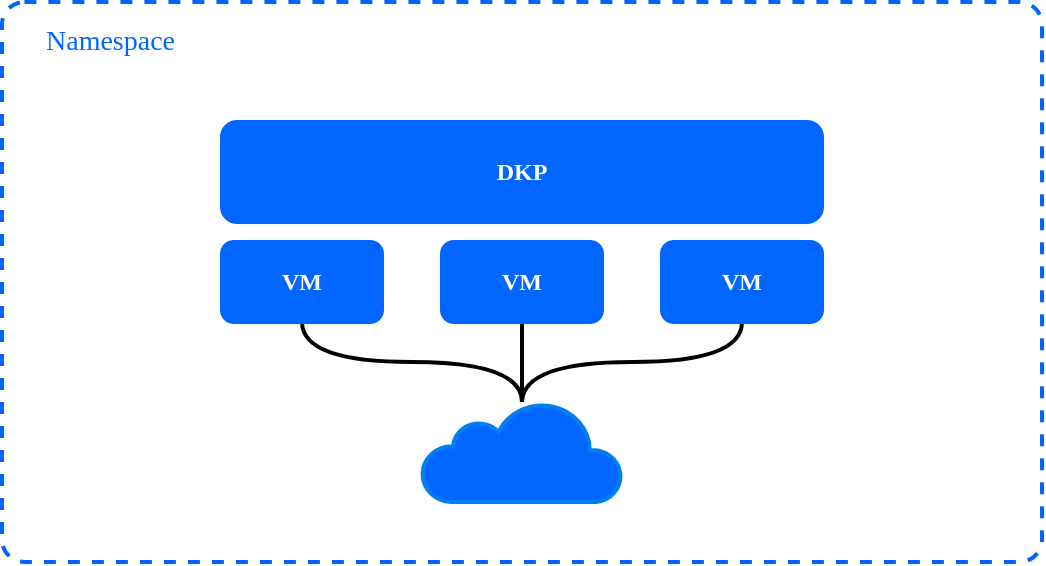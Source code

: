 <mxfile>
    <diagram id="b9O8rZIneWjr-P9MC5kQ" name="DKP">
        <mxGraphModel dx="527" dy="889" grid="1" gridSize="10" guides="1" tooltips="1" connect="1" arrows="1" fold="1" page="1" pageScale="1" pageWidth="850" pageHeight="1100" math="0" shadow="0">
            <root>
                <mxCell id="0"/>
                <mxCell id="1" parent="0"/>
                <mxCell id="KZ__pssaalwZhVSVFkkO-1" value="" style="rounded=1;whiteSpace=wrap;html=1;fillColor=#FFFFFF;fontColor=#0066ff;strokeColor=#0066ff;arcSize=4;strokeWidth=2;fontFamily=JetBrains Mono;fontSource=https%3A%2F%2Ffonts.googleapis.com%2Fcss%3Ffamily%3DJetBrains%2BMono;dashed=1;" vertex="1" parent="1">
                    <mxGeometry x="40" y="120" width="520" height="280" as="geometry"/>
                </mxCell>
                <mxCell id="KZ__pssaalwZhVSVFkkO-2" value="Namespace" style="text;html=1;strokeColor=none;fillColor=none;align=left;verticalAlign=middle;whiteSpace=wrap;rounded=0;fontColor=#0066ff;strokeWidth=2;fontFamily=JetBrains Mono;fontSource=https%3A%2F%2Ffonts.googleapis.com%2Fcss%3Ffamily%3DJetBrains%2BMono;fontSize=14;" vertex="1" parent="1">
                    <mxGeometry x="60" y="130" width="60" height="20" as="geometry"/>
                </mxCell>
                <mxCell id="HVMJYCdbByCac82Y2Law-2" style="edgeStyle=orthogonalEdgeStyle;html=1;exitX=0.5;exitY=1;exitDx=0;exitDy=0;curved=1;strokeWidth=2;strokeColor=#000000;endArrow=none;endFill=0;" edge="1" parent="1" source="KZ__pssaalwZhVSVFkkO-3" target="HVMJYCdbByCac82Y2Law-1">
                    <mxGeometry relative="1" as="geometry"/>
                </mxCell>
                <mxCell id="KZ__pssaalwZhVSVFkkO-3" value="VM" style="rounded=1;whiteSpace=wrap;html=1;fillColor=#0066ff;fontColor=#FFFFFF;strokeColor=#0066ff;strokeWidth=2;fontFamily=JetBrains Mono;fontSource=https%3A%2F%2Ffonts.googleapis.com%2Fcss%3Ffamily%3DJetBrains%2BMono;fontStyle=1" vertex="1" parent="1">
                    <mxGeometry x="150" y="240" width="80" height="40" as="geometry"/>
                </mxCell>
                <mxCell id="zBuhsIEzXWVct3BQoB1n-1" style="edgeStyle=orthogonalEdgeStyle;curved=1;html=1;exitX=0.5;exitY=1;exitDx=0;exitDy=0;strokeColor=#000000;strokeWidth=2;endArrow=none;endFill=0;" edge="1" parent="1" source="KZ__pssaalwZhVSVFkkO-10" target="HVMJYCdbByCac82Y2Law-1">
                    <mxGeometry relative="1" as="geometry"/>
                </mxCell>
                <mxCell id="KZ__pssaalwZhVSVFkkO-10" value="VM" style="rounded=1;whiteSpace=wrap;html=1;fillColor=#0066ff;fontColor=#FFFFFF;strokeColor=#0066ff;strokeWidth=2;fontFamily=JetBrains Mono;fontSource=https%3A%2F%2Ffonts.googleapis.com%2Fcss%3Ffamily%3DJetBrains%2BMono;fontStyle=1" vertex="1" parent="1">
                    <mxGeometry x="260" y="240" width="80" height="40" as="geometry"/>
                </mxCell>
                <mxCell id="zBuhsIEzXWVct3BQoB1n-2" style="edgeStyle=orthogonalEdgeStyle;curved=1;html=1;exitX=0.5;exitY=1;exitDx=0;exitDy=0;strokeColor=#000000;strokeWidth=2;endArrow=none;endFill=0;" edge="1" parent="1" source="KZ__pssaalwZhVSVFkkO-18">
                    <mxGeometry relative="1" as="geometry">
                        <mxPoint x="300" y="320" as="targetPoint"/>
                    </mxGeometry>
                </mxCell>
                <mxCell id="KZ__pssaalwZhVSVFkkO-18" value="VM" style="rounded=1;whiteSpace=wrap;html=1;fillColor=#0066ff;fontColor=#FFFFFF;strokeColor=#0066ff;strokeWidth=2;fontFamily=JetBrains Mono;fontSource=https%3A%2F%2Ffonts.googleapis.com%2Fcss%3Ffamily%3DJetBrains%2BMono;fontStyle=1" vertex="1" parent="1">
                    <mxGeometry x="370" y="240" width="80" height="40" as="geometry"/>
                </mxCell>
                <mxCell id="KZ__pssaalwZhVSVFkkO-19" value="DKP" style="rounded=1;whiteSpace=wrap;html=1;fillColor=#0066ff;fontColor=#FFFFFF;strokeColor=#0066ff;strokeWidth=2;fontFamily=JetBrains Mono;fontSource=https%3A%2F%2Ffonts.googleapis.com%2Fcss%3Ffamily%3DJetBrains%2BMono;fontStyle=1" vertex="1" parent="1">
                    <mxGeometry x="150" y="180" width="300" height="50" as="geometry"/>
                </mxCell>
                <mxCell id="HVMJYCdbByCac82Y2Law-1" value="" style="html=1;verticalLabelPosition=bottom;align=center;labelBackgroundColor=#ffffff;verticalAlign=top;strokeWidth=2;strokeColor=#0080F0;shadow=0;dashed=0;shape=mxgraph.ios7.icons.cloud;fontSize=14;fillColor=#0066FF;" vertex="1" parent="1">
                    <mxGeometry x="250" y="320" width="100" height="50" as="geometry"/>
                </mxCell>
            </root>
        </mxGraphModel>
    </diagram>
    <diagram id="2xkKjrrqf5umLNx4A2ML" name="PODS and VMS">
        <mxGraphModel dx="767" dy="889" grid="1" gridSize="10" guides="1" tooltips="1" connect="1" arrows="1" fold="1" page="1" pageScale="1" pageWidth="690" pageHeight="980" math="0" shadow="0">
            <root>
                <mxCell id="0"/>
                <mxCell id="1" parent="0"/>
                <mxCell id="S7Z1PFq_hIaQKoyHMAMb-1" value="" style="rounded=1;whiteSpace=wrap;html=1;fillColor=#FFFFFF;fontColor=#0066ff;strokeColor=#0066ff;arcSize=4;strokeWidth=2;fontFamily=JetBrains Mono;fontSource=https%3A%2F%2Ffonts.googleapis.com%2Fcss%3Ffamily%3DJetBrains%2BMono;dashed=1;" parent="1" vertex="1">
                    <mxGeometry x="40" y="120" width="520" height="280" as="geometry"/>
                </mxCell>
                <mxCell id="S7Z1PFq_hIaQKoyHMAMb-2" value="Namespace" style="text;html=1;strokeColor=none;fillColor=none;align=left;verticalAlign=middle;whiteSpace=wrap;rounded=0;fontColor=#0066ff;strokeWidth=2;fontFamily=JetBrains Mono;fontSource=https%3A%2F%2Ffonts.googleapis.com%2Fcss%3Ffamily%3DJetBrains%2BMono;fontSize=14;" parent="1" vertex="1">
                    <mxGeometry x="60" y="130" width="60" height="20" as="geometry"/>
                </mxCell>
                <mxCell id="S7Z1PFq_hIaQKoyHMAMb-3" value="VM" style="rounded=1;whiteSpace=wrap;html=1;fillColor=#0066ff;fontColor=#FFFFFF;strokeColor=#0066ff;strokeWidth=2;fontFamily=JetBrains Mono;fontSource=https%3A%2F%2Ffonts.googleapis.com%2Fcss%3Ffamily%3DJetBrains%2BMono;fontStyle=1" parent="1" vertex="1">
                    <mxGeometry x="70" y="200" width="80" height="40" as="geometry"/>
                </mxCell>
                <mxCell id="S7Z1PFq_hIaQKoyHMAMb-10" value="VM" style="rounded=1;whiteSpace=wrap;html=1;fillColor=#0066ff;fontColor=#FFFFFF;strokeColor=#0066ff;strokeWidth=2;fontFamily=JetBrains Mono;fontSource=https%3A%2F%2Ffonts.googleapis.com%2Fcss%3Ffamily%3DJetBrains%2BMono;fontStyle=1" parent="1" vertex="1">
                    <mxGeometry x="450" y="190" width="80" height="40" as="geometry"/>
                </mxCell>
                <mxCell id="S7Z1PFq_hIaQKoyHMAMb-15" style="edgeStyle=entityRelationEdgeStyle;html=1;strokeWidth=2;fontSize=14;endArrow=none;endFill=0;strokeColor=#212121;" parent="1" source="S7Z1PFq_hIaQKoyHMAMb-17" target="S7Z1PFq_hIaQKoyHMAMb-3" edge="1">
                    <mxGeometry relative="1" as="geometry"/>
                </mxCell>
                <mxCell id="S7Z1PFq_hIaQKoyHMAMb-16" style="edgeStyle=entityRelationEdgeStyle;html=1;strokeWidth=2;fontSize=14;endArrow=none;endFill=0;strokeColor=#212121;" parent="1" source="S7Z1PFq_hIaQKoyHMAMb-17" target="S7Z1PFq_hIaQKoyHMAMb-10" edge="1">
                    <mxGeometry relative="1" as="geometry"/>
                </mxCell>
                <mxCell id="S7Z1PFq_hIaQKoyHMAMb-20" style="edgeStyle=entityRelationEdgeStyle;html=1;strokeColor=#212121;strokeWidth=2;fontSize=14;endArrow=none;endFill=0;" parent="1" source="S7Z1PFq_hIaQKoyHMAMb-17" target="S7Z1PFq_hIaQKoyHMAMb-18" edge="1">
                    <mxGeometry relative="1" as="geometry"/>
                </mxCell>
                <mxCell id="S7Z1PFq_hIaQKoyHMAMb-17" value="" style="html=1;verticalLabelPosition=bottom;align=center;labelBackgroundColor=#ffffff;verticalAlign=top;strokeWidth=2;strokeColor=#0080F0;shadow=0;dashed=0;shape=mxgraph.ios7.icons.cloud;fontSize=14;fillColor=#0066FF;" parent="1" vertex="1">
                    <mxGeometry x="240" y="230" width="100" height="50" as="geometry"/>
                </mxCell>
                <mxCell id="S7Z1PFq_hIaQKoyHMAMb-18" value="POD" style="rounded=1;whiteSpace=wrap;html=1;fillColor=#0066ff;fontColor=#FFFFFF;strokeColor=#0066ff;strokeWidth=2;fontFamily=JetBrains Mono;fontSource=https%3A%2F%2Ffonts.googleapis.com%2Fcss%3Ffamily%3DJetBrains%2BMono;fontStyle=1" parent="1" vertex="1">
                    <mxGeometry x="240" y="150" width="80" height="40" as="geometry"/>
                </mxCell>
                <mxCell id="S7Z1PFq_hIaQKoyHMAMb-23" style="edgeStyle=entityRelationEdgeStyle;html=1;strokeColor=#212121;strokeWidth=2;fontSize=14;endArrow=none;endFill=0;" parent="1" source="S7Z1PFq_hIaQKoyHMAMb-19" target="S7Z1PFq_hIaQKoyHMAMb-17" edge="1">
                    <mxGeometry relative="1" as="geometry"/>
                </mxCell>
                <mxCell id="S7Z1PFq_hIaQKoyHMAMb-19" value="POD" style="rounded=1;whiteSpace=wrap;html=1;fillColor=#0066ff;fontColor=#FFFFFF;strokeColor=#0066ff;strokeWidth=2;fontFamily=JetBrains Mono;fontSource=https%3A%2F%2Ffonts.googleapis.com%2Fcss%3Ffamily%3DJetBrains%2BMono;fontStyle=1" parent="1" vertex="1">
                    <mxGeometry x="450" y="320" width="80" height="40" as="geometry"/>
                </mxCell>
                <mxCell id="S7Z1PFq_hIaQKoyHMAMb-22" style="edgeStyle=entityRelationEdgeStyle;html=1;strokeColor=#212121;strokeWidth=2;fontSize=14;endArrow=none;endFill=0;" parent="1" source="S7Z1PFq_hIaQKoyHMAMb-21" target="S7Z1PFq_hIaQKoyHMAMb-17" edge="1">
                    <mxGeometry relative="1" as="geometry"/>
                </mxCell>
                <mxCell id="S7Z1PFq_hIaQKoyHMAMb-21" value="POD" style="rounded=1;whiteSpace=wrap;html=1;fillColor=#0066ff;fontColor=#FFFFFF;strokeColor=#0066ff;strokeWidth=2;fontFamily=JetBrains Mono;fontSource=https%3A%2F%2Ffonts.googleapis.com%2Fcss%3Ffamily%3DJetBrains%2BMono;fontStyle=1" parent="1" vertex="1">
                    <mxGeometry x="80" y="320" width="80" height="40" as="geometry"/>
                </mxCell>
            </root>
        </mxGraphModel>
    </diagram>
    <diagram id="fnCJLFpcN7sqBl63v5Wc" name="VMS">
        <mxGraphModel dx="527" dy="889" grid="1" gridSize="10" guides="1" tooltips="1" connect="1" arrows="1" fold="1" page="1" pageScale="1" pageWidth="690" pageHeight="980" math="0" shadow="0">
            <root>
                <mxCell id="0"/>
                <mxCell id="1" parent="0"/>
                <mxCell id="2" value="" style="rounded=1;whiteSpace=wrap;html=1;fillColor=#FFFFFF;fontColor=#0066ff;strokeColor=#0066ff;arcSize=4;strokeWidth=2;fontFamily=JetBrains Mono;fontSource=https%3A%2F%2Ffonts.googleapis.com%2Fcss%3Ffamily%3DJetBrains%2BMono;dashed=1;" parent="1" vertex="1">
                    <mxGeometry x="40" y="120" width="520" height="280" as="geometry"/>
                </mxCell>
                <mxCell id="5" value="Namespace" style="text;html=1;strokeColor=none;fillColor=none;align=left;verticalAlign=middle;whiteSpace=wrap;rounded=0;fontColor=#0066ff;strokeWidth=2;fontFamily=JetBrains Mono;fontSource=https%3A%2F%2Ffonts.googleapis.com%2Fcss%3Ffamily%3DJetBrains%2BMono;fontSize=14;" parent="1" vertex="1">
                    <mxGeometry x="60" y="130" width="60" height="20" as="geometry"/>
                </mxCell>
                <mxCell id="27" value="VM" style="rounded=1;whiteSpace=wrap;html=1;fillColor=#0066ff;fontColor=#FFFFFF;strokeColor=#0066ff;strokeWidth=2;fontFamily=JetBrains Mono;fontSource=https%3A%2F%2Ffonts.googleapis.com%2Fcss%3Ffamily%3DJetBrains%2BMono;fontStyle=1" parent="1" vertex="1">
                    <mxGeometry x="120" y="200" width="80" height="40" as="geometry"/>
                </mxCell>
                <mxCell id="31" style="edgeStyle=orthogonalEdgeStyle;html=1;fontSize=14;curved=1;endArrow=none;endFill=0;strokeWidth=2;strokeColor=#212121;" parent="1" source="28" target="27" edge="1">
                    <mxGeometry relative="1" as="geometry"/>
                </mxCell>
                <mxCell id="28" value="" style="sketch=0;pointerEvents=1;shadow=0;dashed=0;html=1;strokeColor=none;fillColor=#0066FF;labelPosition=center;verticalLabelPosition=bottom;verticalAlign=top;outlineConnect=0;align=center;shape=mxgraph.office.devices.hard_disk;fontSize=14;" parent="1" vertex="1">
                    <mxGeometry x="80" y="280" width="40" height="54" as="geometry"/>
                </mxCell>
                <mxCell id="32" style="edgeStyle=orthogonalEdgeStyle;curved=1;html=1;strokeWidth=2;fontSize=14;endArrow=none;endFill=0;strokeColor=#212121;" parent="1" source="29" target="27" edge="1">
                    <mxGeometry relative="1" as="geometry"/>
                </mxCell>
                <mxCell id="29" value="" style="sketch=0;pointerEvents=1;shadow=0;dashed=0;html=1;strokeColor=none;fillColor=#0066FF;labelPosition=center;verticalLabelPosition=bottom;verticalAlign=top;outlineConnect=0;align=center;shape=mxgraph.office.devices.hard_disk;fontSize=14;" parent="1" vertex="1">
                    <mxGeometry x="140" y="300" width="40" height="54" as="geometry"/>
                </mxCell>
                <mxCell id="33" style="edgeStyle=orthogonalEdgeStyle;curved=1;html=1;strokeWidth=2;fontSize=14;endArrow=none;endFill=0;strokeColor=#212121;" parent="1" source="30" target="27" edge="1">
                    <mxGeometry relative="1" as="geometry"/>
                </mxCell>
                <mxCell id="30" value="" style="sketch=0;pointerEvents=1;shadow=0;dashed=0;html=1;strokeColor=none;fillColor=#0066FF;labelPosition=center;verticalLabelPosition=bottom;verticalAlign=top;outlineConnect=0;align=center;shape=mxgraph.office.devices.hard_disk;fontSize=14;" parent="1" vertex="1">
                    <mxGeometry x="200" y="280" width="40" height="54" as="geometry"/>
                </mxCell>
                <mxCell id="34" value="VM" style="rounded=1;whiteSpace=wrap;html=1;fillColor=#0066ff;fontColor=#FFFFFF;strokeColor=#0066ff;strokeWidth=2;fontFamily=JetBrains Mono;fontSource=https%3A%2F%2Ffonts.googleapis.com%2Fcss%3Ffamily%3DJetBrains%2BMono;fontStyle=1" parent="1" vertex="1">
                    <mxGeometry x="440" y="200" width="80" height="40" as="geometry"/>
                </mxCell>
                <mxCell id="38" style="edgeStyle=orthogonalEdgeStyle;curved=1;html=1;entryX=0.5;entryY=1;entryDx=0;entryDy=0;strokeWidth=2;fontSize=14;endArrow=none;endFill=0;strokeColor=#212121;" parent="1" source="36" target="34" edge="1">
                    <mxGeometry relative="1" as="geometry"/>
                </mxCell>
                <mxCell id="36" value="" style="sketch=0;pointerEvents=1;shadow=0;dashed=0;html=1;strokeColor=none;fillColor=#0066FF;labelPosition=center;verticalLabelPosition=bottom;verticalAlign=top;outlineConnect=0;align=center;shape=mxgraph.office.devices.hard_disk;fontSize=14;" parent="1" vertex="1">
                    <mxGeometry x="460" y="300" width="40" height="54" as="geometry"/>
                </mxCell>
                <mxCell id="41" style="edgeStyle=orthogonalEdgeStyle;curved=1;html=1;strokeWidth=2;fontSize=14;endArrow=none;endFill=0;strokeColor=#212121;" parent="1" source="40" target="34" edge="1">
                    <mxGeometry relative="1" as="geometry"/>
                </mxCell>
                <mxCell id="40" value="" style="sketch=0;pointerEvents=1;shadow=0;dashed=0;html=1;strokeColor=none;fillColor=#0066FF;labelPosition=center;verticalLabelPosition=bottom;verticalAlign=top;outlineConnect=0;align=center;shape=mxgraph.office.devices.cd_dvd;fontSize=14;" parent="1" vertex="1">
                    <mxGeometry x="391" y="280" width="49" height="49" as="geometry"/>
                </mxCell>
                <mxCell id="43" style="edgeStyle=orthogonalEdgeStyle;curved=1;html=1;strokeWidth=2;fontSize=14;endArrow=none;endFill=0;strokeColor=#212121;" parent="1" source="42" target="27" edge="1">
                    <mxGeometry relative="1" as="geometry"/>
                </mxCell>
                <mxCell id="44" style="edgeStyle=orthogonalEdgeStyle;curved=1;html=1;strokeWidth=2;fontSize=14;endArrow=none;endFill=0;strokeColor=#212121;" parent="1" source="42" target="34" edge="1">
                    <mxGeometry relative="1" as="geometry"/>
                </mxCell>
                <mxCell id="42" value="" style="html=1;verticalLabelPosition=bottom;align=center;labelBackgroundColor=#ffffff;verticalAlign=top;strokeWidth=2;strokeColor=#0080F0;shadow=0;dashed=0;shape=mxgraph.ios7.icons.cloud;fontSize=14;fillColor=#0066FF;" parent="1" vertex="1">
                    <mxGeometry x="260" y="195" width="100" height="50" as="geometry"/>
                </mxCell>
            </root>
        </mxGraphModel>
    </diagram>
</mxfile>
